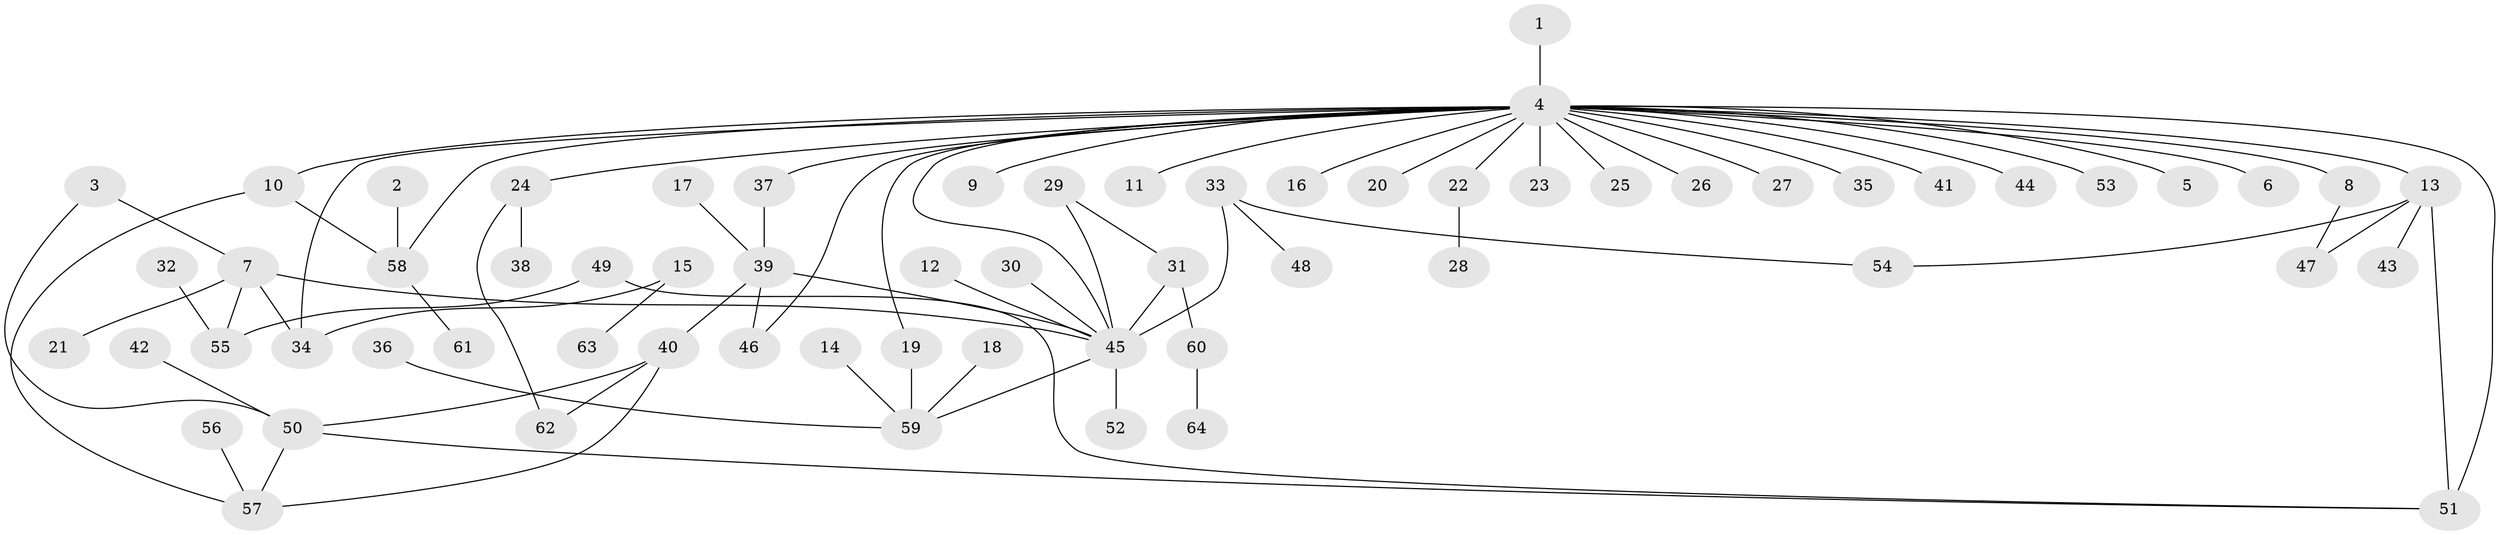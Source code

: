 // original degree distribution, {12: 0.0078125, 31: 0.0078125, 4: 0.0703125, 7: 0.0390625, 5: 0.03125, 1: 0.515625, 2: 0.265625, 3: 0.0625}
// Generated by graph-tools (version 1.1) at 2025/01/03/09/25 03:01:43]
// undirected, 64 vertices, 78 edges
graph export_dot {
graph [start="1"]
  node [color=gray90,style=filled];
  1;
  2;
  3;
  4;
  5;
  6;
  7;
  8;
  9;
  10;
  11;
  12;
  13;
  14;
  15;
  16;
  17;
  18;
  19;
  20;
  21;
  22;
  23;
  24;
  25;
  26;
  27;
  28;
  29;
  30;
  31;
  32;
  33;
  34;
  35;
  36;
  37;
  38;
  39;
  40;
  41;
  42;
  43;
  44;
  45;
  46;
  47;
  48;
  49;
  50;
  51;
  52;
  53;
  54;
  55;
  56;
  57;
  58;
  59;
  60;
  61;
  62;
  63;
  64;
  1 -- 4 [weight=1.0];
  2 -- 58 [weight=1.0];
  3 -- 7 [weight=1.0];
  3 -- 50 [weight=1.0];
  4 -- 5 [weight=1.0];
  4 -- 6 [weight=1.0];
  4 -- 8 [weight=1.0];
  4 -- 9 [weight=1.0];
  4 -- 10 [weight=1.0];
  4 -- 11 [weight=1.0];
  4 -- 13 [weight=1.0];
  4 -- 16 [weight=1.0];
  4 -- 19 [weight=1.0];
  4 -- 20 [weight=1.0];
  4 -- 22 [weight=1.0];
  4 -- 23 [weight=1.0];
  4 -- 24 [weight=1.0];
  4 -- 25 [weight=1.0];
  4 -- 26 [weight=1.0];
  4 -- 27 [weight=1.0];
  4 -- 34 [weight=1.0];
  4 -- 35 [weight=1.0];
  4 -- 37 [weight=1.0];
  4 -- 41 [weight=1.0];
  4 -- 44 [weight=1.0];
  4 -- 45 [weight=1.0];
  4 -- 46 [weight=1.0];
  4 -- 51 [weight=2.0];
  4 -- 53 [weight=1.0];
  4 -- 58 [weight=1.0];
  7 -- 21 [weight=1.0];
  7 -- 34 [weight=1.0];
  7 -- 45 [weight=1.0];
  7 -- 55 [weight=1.0];
  8 -- 47 [weight=2.0];
  10 -- 57 [weight=1.0];
  10 -- 58 [weight=1.0];
  12 -- 45 [weight=1.0];
  13 -- 43 [weight=1.0];
  13 -- 47 [weight=1.0];
  13 -- 51 [weight=1.0];
  13 -- 54 [weight=1.0];
  14 -- 59 [weight=1.0];
  15 -- 34 [weight=1.0];
  15 -- 63 [weight=1.0];
  17 -- 39 [weight=1.0];
  18 -- 59 [weight=1.0];
  19 -- 59 [weight=2.0];
  22 -- 28 [weight=1.0];
  24 -- 38 [weight=1.0];
  24 -- 62 [weight=1.0];
  29 -- 31 [weight=1.0];
  29 -- 45 [weight=1.0];
  30 -- 45 [weight=1.0];
  31 -- 45 [weight=1.0];
  31 -- 60 [weight=1.0];
  32 -- 55 [weight=1.0];
  33 -- 45 [weight=1.0];
  33 -- 48 [weight=1.0];
  33 -- 54 [weight=1.0];
  36 -- 59 [weight=1.0];
  37 -- 39 [weight=1.0];
  39 -- 40 [weight=1.0];
  39 -- 45 [weight=1.0];
  39 -- 46 [weight=1.0];
  40 -- 50 [weight=1.0];
  40 -- 57 [weight=1.0];
  40 -- 62 [weight=1.0];
  42 -- 50 [weight=1.0];
  45 -- 52 [weight=1.0];
  45 -- 59 [weight=1.0];
  49 -- 51 [weight=1.0];
  49 -- 55 [weight=1.0];
  50 -- 51 [weight=1.0];
  50 -- 57 [weight=1.0];
  56 -- 57 [weight=1.0];
  58 -- 61 [weight=1.0];
  60 -- 64 [weight=1.0];
}
